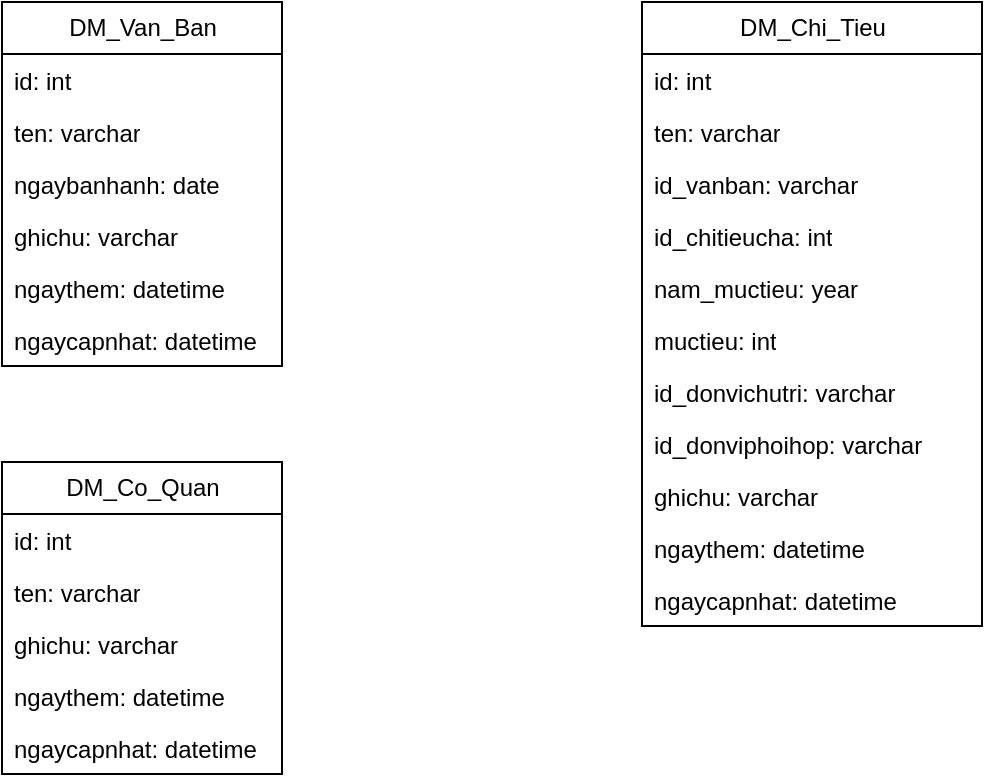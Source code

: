 <mxfile version="21.0.2" type="github">
  <diagram name="Page-1" id="Th9WDw9-diz3yLhj7kX8">
    <mxGraphModel dx="1114" dy="616" grid="1" gridSize="10" guides="1" tooltips="1" connect="1" arrows="1" fold="1" page="1" pageScale="1" pageWidth="827" pageHeight="1169" math="0" shadow="0">
      <root>
        <mxCell id="0" />
        <mxCell id="1" parent="0" />
        <mxCell id="m0UdgJs6NEkLgoWt-vli-1" value="DM_Van_Ban" style="swimlane;fontStyle=0;childLayout=stackLayout;horizontal=1;startSize=26;fillColor=none;horizontalStack=0;resizeParent=1;resizeParentMax=0;resizeLast=0;collapsible=1;marginBottom=0;html=1;" vertex="1" parent="1">
          <mxGeometry x="40" y="60" width="140" height="182" as="geometry" />
        </mxCell>
        <mxCell id="m0UdgJs6NEkLgoWt-vli-2" value="id: int" style="text;strokeColor=none;fillColor=none;align=left;verticalAlign=top;spacingLeft=4;spacingRight=4;overflow=hidden;rotatable=0;points=[[0,0.5],[1,0.5]];portConstraint=eastwest;whiteSpace=wrap;html=1;" vertex="1" parent="m0UdgJs6NEkLgoWt-vli-1">
          <mxGeometry y="26" width="140" height="26" as="geometry" />
        </mxCell>
        <mxCell id="m0UdgJs6NEkLgoWt-vli-3" value="ten: varchar" style="text;strokeColor=none;fillColor=none;align=left;verticalAlign=top;spacingLeft=4;spacingRight=4;overflow=hidden;rotatable=0;points=[[0,0.5],[1,0.5]];portConstraint=eastwest;whiteSpace=wrap;html=1;" vertex="1" parent="m0UdgJs6NEkLgoWt-vli-1">
          <mxGeometry y="52" width="140" height="26" as="geometry" />
        </mxCell>
        <mxCell id="m0UdgJs6NEkLgoWt-vli-5" value="ngaybanhanh: date" style="text;strokeColor=none;fillColor=none;align=left;verticalAlign=top;spacingLeft=4;spacingRight=4;overflow=hidden;rotatable=0;points=[[0,0.5],[1,0.5]];portConstraint=eastwest;whiteSpace=wrap;html=1;" vertex="1" parent="m0UdgJs6NEkLgoWt-vli-1">
          <mxGeometry y="78" width="140" height="26" as="geometry" />
        </mxCell>
        <mxCell id="m0UdgJs6NEkLgoWt-vli-6" value="ghichu: varchar" style="text;strokeColor=none;fillColor=none;align=left;verticalAlign=top;spacingLeft=4;spacingRight=4;overflow=hidden;rotatable=0;points=[[0,0.5],[1,0.5]];portConstraint=eastwest;whiteSpace=wrap;html=1;" vertex="1" parent="m0UdgJs6NEkLgoWt-vli-1">
          <mxGeometry y="104" width="140" height="26" as="geometry" />
        </mxCell>
        <mxCell id="m0UdgJs6NEkLgoWt-vli-7" value="ngaythem: datetime" style="text;strokeColor=none;fillColor=none;align=left;verticalAlign=top;spacingLeft=4;spacingRight=4;overflow=hidden;rotatable=0;points=[[0,0.5],[1,0.5]];portConstraint=eastwest;whiteSpace=wrap;html=1;" vertex="1" parent="m0UdgJs6NEkLgoWt-vli-1">
          <mxGeometry y="130" width="140" height="26" as="geometry" />
        </mxCell>
        <mxCell id="m0UdgJs6NEkLgoWt-vli-4" value="ngaycapnhat: datetime" style="text;strokeColor=none;fillColor=none;align=left;verticalAlign=top;spacingLeft=4;spacingRight=4;overflow=hidden;rotatable=0;points=[[0,0.5],[1,0.5]];portConstraint=eastwest;whiteSpace=wrap;html=1;" vertex="1" parent="m0UdgJs6NEkLgoWt-vli-1">
          <mxGeometry y="156" width="140" height="26" as="geometry" />
        </mxCell>
        <mxCell id="m0UdgJs6NEkLgoWt-vli-9" value="DM_Chi_Tieu" style="swimlane;fontStyle=0;childLayout=stackLayout;horizontal=1;startSize=26;fillColor=none;horizontalStack=0;resizeParent=1;resizeParentMax=0;resizeLast=0;collapsible=1;marginBottom=0;html=1;" vertex="1" parent="1">
          <mxGeometry x="360" y="60" width="170" height="312" as="geometry" />
        </mxCell>
        <mxCell id="m0UdgJs6NEkLgoWt-vli-10" value="id: int" style="text;strokeColor=none;fillColor=none;align=left;verticalAlign=top;spacingLeft=4;spacingRight=4;overflow=hidden;rotatable=0;points=[[0,0.5],[1,0.5]];portConstraint=eastwest;whiteSpace=wrap;html=1;" vertex="1" parent="m0UdgJs6NEkLgoWt-vli-9">
          <mxGeometry y="26" width="170" height="26" as="geometry" />
        </mxCell>
        <mxCell id="m0UdgJs6NEkLgoWt-vli-11" value="ten: varchar" style="text;strokeColor=none;fillColor=none;align=left;verticalAlign=top;spacingLeft=4;spacingRight=4;overflow=hidden;rotatable=0;points=[[0,0.5],[1,0.5]];portConstraint=eastwest;whiteSpace=wrap;html=1;" vertex="1" parent="m0UdgJs6NEkLgoWt-vli-9">
          <mxGeometry y="52" width="170" height="26" as="geometry" />
        </mxCell>
        <mxCell id="m0UdgJs6NEkLgoWt-vli-12" value="id_vanban: varchar" style="text;strokeColor=none;fillColor=none;align=left;verticalAlign=top;spacingLeft=4;spacingRight=4;overflow=hidden;rotatable=0;points=[[0,0.5],[1,0.5]];portConstraint=eastwest;whiteSpace=wrap;html=1;" vertex="1" parent="m0UdgJs6NEkLgoWt-vli-9">
          <mxGeometry y="78" width="170" height="26" as="geometry" />
        </mxCell>
        <mxCell id="m0UdgJs6NEkLgoWt-vli-16" value="id_chitieucha: int" style="text;strokeColor=none;fillColor=none;align=left;verticalAlign=top;spacingLeft=4;spacingRight=4;overflow=hidden;rotatable=0;points=[[0,0.5],[1,0.5]];portConstraint=eastwest;whiteSpace=wrap;html=1;" vertex="1" parent="m0UdgJs6NEkLgoWt-vli-9">
          <mxGeometry y="104" width="170" height="26" as="geometry" />
        </mxCell>
        <mxCell id="m0UdgJs6NEkLgoWt-vli-17" value="nam_muctieu: year" style="text;strokeColor=none;fillColor=none;align=left;verticalAlign=top;spacingLeft=4;spacingRight=4;overflow=hidden;rotatable=0;points=[[0,0.5],[1,0.5]];portConstraint=eastwest;whiteSpace=wrap;html=1;" vertex="1" parent="m0UdgJs6NEkLgoWt-vli-9">
          <mxGeometry y="130" width="170" height="26" as="geometry" />
        </mxCell>
        <mxCell id="m0UdgJs6NEkLgoWt-vli-18" value="muctieu: int" style="text;strokeColor=none;fillColor=none;align=left;verticalAlign=top;spacingLeft=4;spacingRight=4;overflow=hidden;rotatable=0;points=[[0,0.5],[1,0.5]];portConstraint=eastwest;whiteSpace=wrap;html=1;" vertex="1" parent="m0UdgJs6NEkLgoWt-vli-9">
          <mxGeometry y="156" width="170" height="26" as="geometry" />
        </mxCell>
        <mxCell id="m0UdgJs6NEkLgoWt-vli-19" value="id_donvichutri: varchar" style="text;strokeColor=none;fillColor=none;align=left;verticalAlign=top;spacingLeft=4;spacingRight=4;overflow=hidden;rotatable=0;points=[[0,0.5],[1,0.5]];portConstraint=eastwest;whiteSpace=wrap;html=1;" vertex="1" parent="m0UdgJs6NEkLgoWt-vli-9">
          <mxGeometry y="182" width="170" height="26" as="geometry" />
        </mxCell>
        <mxCell id="m0UdgJs6NEkLgoWt-vli-20" value="id_donviphoihop: varchar" style="text;strokeColor=none;fillColor=none;align=left;verticalAlign=top;spacingLeft=4;spacingRight=4;overflow=hidden;rotatable=0;points=[[0,0.5],[1,0.5]];portConstraint=eastwest;whiteSpace=wrap;html=1;" vertex="1" parent="m0UdgJs6NEkLgoWt-vli-9">
          <mxGeometry y="208" width="170" height="26" as="geometry" />
        </mxCell>
        <mxCell id="m0UdgJs6NEkLgoWt-vli-13" value="ghichu: varchar" style="text;strokeColor=none;fillColor=none;align=left;verticalAlign=top;spacingLeft=4;spacingRight=4;overflow=hidden;rotatable=0;points=[[0,0.5],[1,0.5]];portConstraint=eastwest;whiteSpace=wrap;html=1;" vertex="1" parent="m0UdgJs6NEkLgoWt-vli-9">
          <mxGeometry y="234" width="170" height="26" as="geometry" />
        </mxCell>
        <mxCell id="m0UdgJs6NEkLgoWt-vli-14" value="ngaythem: datetime" style="text;strokeColor=none;fillColor=none;align=left;verticalAlign=top;spacingLeft=4;spacingRight=4;overflow=hidden;rotatable=0;points=[[0,0.5],[1,0.5]];portConstraint=eastwest;whiteSpace=wrap;html=1;" vertex="1" parent="m0UdgJs6NEkLgoWt-vli-9">
          <mxGeometry y="260" width="170" height="26" as="geometry" />
        </mxCell>
        <mxCell id="m0UdgJs6NEkLgoWt-vli-15" value="ngaycapnhat: datetime" style="text;strokeColor=none;fillColor=none;align=left;verticalAlign=top;spacingLeft=4;spacingRight=4;overflow=hidden;rotatable=0;points=[[0,0.5],[1,0.5]];portConstraint=eastwest;whiteSpace=wrap;html=1;" vertex="1" parent="m0UdgJs6NEkLgoWt-vli-9">
          <mxGeometry y="286" width="170" height="26" as="geometry" />
        </mxCell>
        <mxCell id="m0UdgJs6NEkLgoWt-vli-21" value="DM_Co_Quan" style="swimlane;fontStyle=0;childLayout=stackLayout;horizontal=1;startSize=26;fillColor=none;horizontalStack=0;resizeParent=1;resizeParentMax=0;resizeLast=0;collapsible=1;marginBottom=0;html=1;" vertex="1" parent="1">
          <mxGeometry x="40" y="290" width="140" height="156" as="geometry" />
        </mxCell>
        <mxCell id="m0UdgJs6NEkLgoWt-vli-22" value="id: int" style="text;strokeColor=none;fillColor=none;align=left;verticalAlign=top;spacingLeft=4;spacingRight=4;overflow=hidden;rotatable=0;points=[[0,0.5],[1,0.5]];portConstraint=eastwest;whiteSpace=wrap;html=1;" vertex="1" parent="m0UdgJs6NEkLgoWt-vli-21">
          <mxGeometry y="26" width="140" height="26" as="geometry" />
        </mxCell>
        <mxCell id="m0UdgJs6NEkLgoWt-vli-23" value="ten: varchar" style="text;strokeColor=none;fillColor=none;align=left;verticalAlign=top;spacingLeft=4;spacingRight=4;overflow=hidden;rotatable=0;points=[[0,0.5],[1,0.5]];portConstraint=eastwest;whiteSpace=wrap;html=1;" vertex="1" parent="m0UdgJs6NEkLgoWt-vli-21">
          <mxGeometry y="52" width="140" height="26" as="geometry" />
        </mxCell>
        <mxCell id="m0UdgJs6NEkLgoWt-vli-25" value="ghichu: varchar" style="text;strokeColor=none;fillColor=none;align=left;verticalAlign=top;spacingLeft=4;spacingRight=4;overflow=hidden;rotatable=0;points=[[0,0.5],[1,0.5]];portConstraint=eastwest;whiteSpace=wrap;html=1;" vertex="1" parent="m0UdgJs6NEkLgoWt-vli-21">
          <mxGeometry y="78" width="140" height="26" as="geometry" />
        </mxCell>
        <mxCell id="m0UdgJs6NEkLgoWt-vli-26" value="ngaythem: datetime" style="text;strokeColor=none;fillColor=none;align=left;verticalAlign=top;spacingLeft=4;spacingRight=4;overflow=hidden;rotatable=0;points=[[0,0.5],[1,0.5]];portConstraint=eastwest;whiteSpace=wrap;html=1;" vertex="1" parent="m0UdgJs6NEkLgoWt-vli-21">
          <mxGeometry y="104" width="140" height="26" as="geometry" />
        </mxCell>
        <mxCell id="m0UdgJs6NEkLgoWt-vli-27" value="ngaycapnhat: datetime" style="text;strokeColor=none;fillColor=none;align=left;verticalAlign=top;spacingLeft=4;spacingRight=4;overflow=hidden;rotatable=0;points=[[0,0.5],[1,0.5]];portConstraint=eastwest;whiteSpace=wrap;html=1;" vertex="1" parent="m0UdgJs6NEkLgoWt-vli-21">
          <mxGeometry y="130" width="140" height="26" as="geometry" />
        </mxCell>
      </root>
    </mxGraphModel>
  </diagram>
</mxfile>
